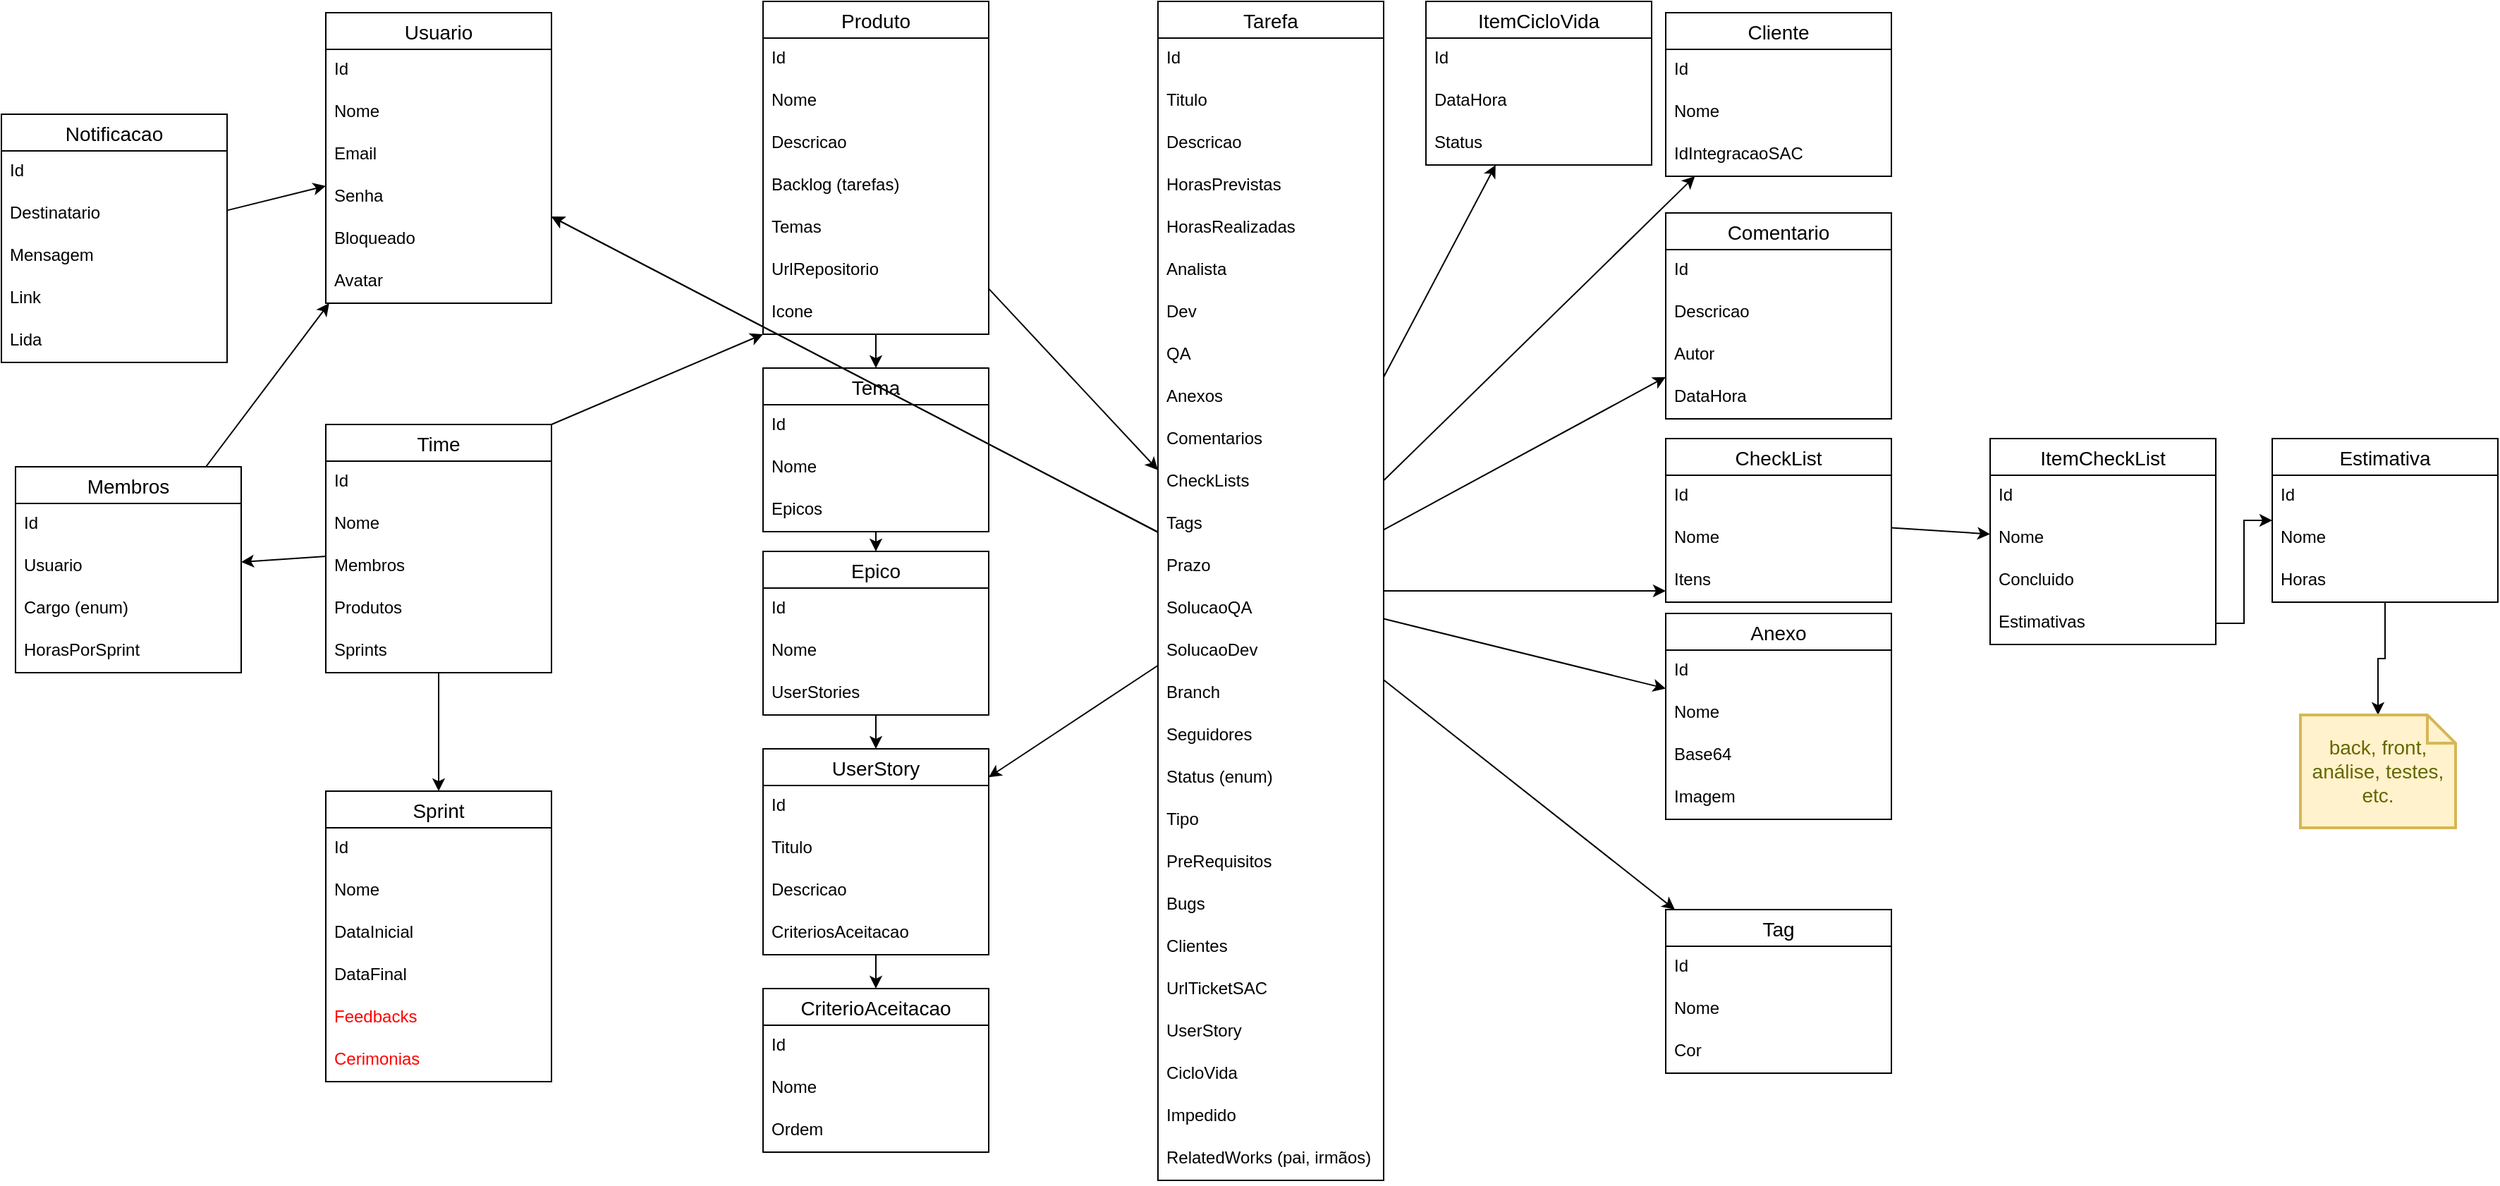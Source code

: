 <mxfile version="17.1.2" type="github">
  <diagram id="evVnv_gE7u53RW09xMep" name="Page-1">
    <mxGraphModel dx="2749" dy="847" grid="1" gridSize="10" guides="1" tooltips="1" connect="1" arrows="1" fold="1" page="1" pageScale="1" pageWidth="1169" pageHeight="827" math="0" shadow="0">
      <root>
        <mxCell id="0" />
        <mxCell id="1" parent="0" />
        <mxCell id="BPTAGyS7gTEKAuUMEISQ-53" value="Sprint" style="swimlane;fontStyle=0;childLayout=stackLayout;horizontal=1;startSize=26;horizontalStack=0;resizeParent=1;resizeParentMax=0;resizeLast=0;collapsible=1;marginBottom=0;align=center;fontSize=14;" parent="1" vertex="1">
          <mxGeometry x="60" y="1140" width="160" height="206" as="geometry" />
        </mxCell>
        <mxCell id="BPTAGyS7gTEKAuUMEISQ-54" value="Id" style="text;strokeColor=none;fillColor=none;spacingLeft=4;spacingRight=4;overflow=hidden;rotatable=0;points=[[0,0.5],[1,0.5]];portConstraint=eastwest;fontSize=12;" parent="BPTAGyS7gTEKAuUMEISQ-53" vertex="1">
          <mxGeometry y="26" width="160" height="30" as="geometry" />
        </mxCell>
        <mxCell id="BPTAGyS7gTEKAuUMEISQ-55" value="Nome" style="text;strokeColor=none;fillColor=none;spacingLeft=4;spacingRight=4;overflow=hidden;rotatable=0;points=[[0,0.5],[1,0.5]];portConstraint=eastwest;fontSize=12;" parent="BPTAGyS7gTEKAuUMEISQ-53" vertex="1">
          <mxGeometry y="56" width="160" height="30" as="geometry" />
        </mxCell>
        <mxCell id="BPTAGyS7gTEKAuUMEISQ-56" value="DataInicial" style="text;strokeColor=none;fillColor=none;spacingLeft=4;spacingRight=4;overflow=hidden;rotatable=0;points=[[0,0.5],[1,0.5]];portConstraint=eastwest;fontSize=12;" parent="BPTAGyS7gTEKAuUMEISQ-53" vertex="1">
          <mxGeometry y="86" width="160" height="30" as="geometry" />
        </mxCell>
        <mxCell id="BPTAGyS7gTEKAuUMEISQ-57" value="DataFinal" style="text;strokeColor=none;fillColor=none;spacingLeft=4;spacingRight=4;overflow=hidden;rotatable=0;points=[[0,0.5],[1,0.5]];portConstraint=eastwest;fontSize=12;" parent="BPTAGyS7gTEKAuUMEISQ-53" vertex="1">
          <mxGeometry y="116" width="160" height="30" as="geometry" />
        </mxCell>
        <mxCell id="2hVLNLB5utklD2JlO8YH-59" value="Feedbacks" style="text;strokeColor=none;fillColor=none;spacingLeft=4;spacingRight=4;overflow=hidden;rotatable=0;points=[[0,0.5],[1,0.5]];portConstraint=eastwest;fontSize=12;fontColor=#FF0000;" parent="BPTAGyS7gTEKAuUMEISQ-53" vertex="1">
          <mxGeometry y="146" width="160" height="30" as="geometry" />
        </mxCell>
        <mxCell id="2hVLNLB5utklD2JlO8YH-61" value="Cerimonias" style="text;strokeColor=none;fillColor=none;spacingLeft=4;spacingRight=4;overflow=hidden;rotatable=0;points=[[0,0.5],[1,0.5]];portConstraint=eastwest;fontSize=12;fontColor=#FF0000;" parent="BPTAGyS7gTEKAuUMEISQ-53" vertex="1">
          <mxGeometry y="176" width="160" height="30" as="geometry" />
        </mxCell>
        <mxCell id="BPTAGyS7gTEKAuUMEISQ-120" style="edgeStyle=orthogonalEdgeStyle;rounded=0;orthogonalLoop=1;jettySize=auto;html=1;orthogonal=1;noEdgeStyle=1;" parent="1" source="BPTAGyS7gTEKAuUMEISQ-61" target="BPTAGyS7gTEKAuUMEISQ-116" edge="1">
          <mxGeometry relative="1" as="geometry" />
        </mxCell>
        <mxCell id="E9YZBtdmaV8ZGDmMiayN-1" style="edgeStyle=orthogonalEdgeStyle;rounded=0;orthogonalLoop=1;jettySize=auto;html=1;fontColor=#FF0000;noEdgeStyle=1;" parent="1" source="BPTAGyS7gTEKAuUMEISQ-61" target="BPTAGyS7gTEKAuUMEISQ-152" edge="1">
          <mxGeometry relative="1" as="geometry" />
        </mxCell>
        <mxCell id="BPTAGyS7gTEKAuUMEISQ-61" value="Produto" style="swimlane;fontStyle=0;childLayout=stackLayout;horizontal=1;startSize=26;horizontalStack=0;resizeParent=1;resizeParentMax=0;resizeLast=0;collapsible=1;marginBottom=0;align=center;fontSize=14;" parent="1" vertex="1">
          <mxGeometry x="370" y="580" width="160" height="236" as="geometry" />
        </mxCell>
        <mxCell id="BPTAGyS7gTEKAuUMEISQ-62" value="Id" style="text;strokeColor=none;fillColor=none;spacingLeft=4;spacingRight=4;overflow=hidden;rotatable=0;points=[[0,0.5],[1,0.5]];portConstraint=eastwest;fontSize=12;" parent="BPTAGyS7gTEKAuUMEISQ-61" vertex="1">
          <mxGeometry y="26" width="160" height="30" as="geometry" />
        </mxCell>
        <mxCell id="BPTAGyS7gTEKAuUMEISQ-63" value="Nome" style="text;strokeColor=none;fillColor=none;spacingLeft=4;spacingRight=4;overflow=hidden;rotatable=0;points=[[0,0.5],[1,0.5]];portConstraint=eastwest;fontSize=12;" parent="BPTAGyS7gTEKAuUMEISQ-61" vertex="1">
          <mxGeometry y="56" width="160" height="30" as="geometry" />
        </mxCell>
        <mxCell id="BPTAGyS7gTEKAuUMEISQ-205" value="Descricao" style="text;strokeColor=none;fillColor=none;spacingLeft=4;spacingRight=4;overflow=hidden;rotatable=0;points=[[0,0.5],[1,0.5]];portConstraint=eastwest;fontSize=12;" parent="BPTAGyS7gTEKAuUMEISQ-61" vertex="1">
          <mxGeometry y="86" width="160" height="30" as="geometry" />
        </mxCell>
        <mxCell id="BPTAGyS7gTEKAuUMEISQ-64" value="Backlog (tarefas)" style="text;strokeColor=none;fillColor=none;spacingLeft=4;spacingRight=4;overflow=hidden;rotatable=0;points=[[0,0.5],[1,0.5]];portConstraint=eastwest;fontSize=12;" parent="BPTAGyS7gTEKAuUMEISQ-61" vertex="1">
          <mxGeometry y="116" width="160" height="30" as="geometry" />
        </mxCell>
        <mxCell id="BPTAGyS7gTEKAuUMEISQ-119" value="Temas" style="text;strokeColor=none;fillColor=none;spacingLeft=4;spacingRight=4;overflow=hidden;rotatable=0;points=[[0,0.5],[1,0.5]];portConstraint=eastwest;fontSize=12;" parent="BPTAGyS7gTEKAuUMEISQ-61" vertex="1">
          <mxGeometry y="146" width="160" height="30" as="geometry" />
        </mxCell>
        <mxCell id="BPTAGyS7gTEKAuUMEISQ-204" value="UrlRepositorio" style="text;strokeColor=none;fillColor=none;spacingLeft=4;spacingRight=4;overflow=hidden;rotatable=0;points=[[0,0.5],[1,0.5]];portConstraint=eastwest;fontSize=12;" parent="BPTAGyS7gTEKAuUMEISQ-61" vertex="1">
          <mxGeometry y="176" width="160" height="30" as="geometry" />
        </mxCell>
        <mxCell id="E9YZBtdmaV8ZGDmMiayN-18" value="Icone" style="text;strokeColor=none;fillColor=none;spacingLeft=4;spacingRight=4;overflow=hidden;rotatable=0;points=[[0,0.5],[1,0.5]];portConstraint=eastwest;fontSize=12;" parent="BPTAGyS7gTEKAuUMEISQ-61" vertex="1">
          <mxGeometry y="206" width="160" height="30" as="geometry" />
        </mxCell>
        <mxCell id="BPTAGyS7gTEKAuUMEISQ-112" style="rounded=0;orthogonalLoop=1;jettySize=auto;html=1;orthogonal=1;edgeStyle=orthogonalEdgeStyle;noEdgeStyle=1;" parent="1" source="BPTAGyS7gTEKAuUMEISQ-77" target="BPTAGyS7gTEKAuUMEISQ-61" edge="1">
          <mxGeometry relative="1" as="geometry" />
        </mxCell>
        <mxCell id="BPTAGyS7gTEKAuUMEISQ-115" style="rounded=0;orthogonalLoop=1;jettySize=auto;html=1;orthogonal=1;edgeStyle=orthogonalEdgeStyle;noEdgeStyle=1;" parent="1" source="BPTAGyS7gTEKAuUMEISQ-77" target="BPTAGyS7gTEKAuUMEISQ-53" edge="1">
          <mxGeometry relative="1" as="geometry" />
        </mxCell>
        <mxCell id="2hVLNLB5utklD2JlO8YH-14" style="edgeStyle=none;rounded=0;orthogonalLoop=1;jettySize=auto;html=1;" parent="1" source="BPTAGyS7gTEKAuUMEISQ-77" target="2hVLNLB5utklD2JlO8YH-8" edge="1">
          <mxGeometry relative="1" as="geometry" />
        </mxCell>
        <mxCell id="BPTAGyS7gTEKAuUMEISQ-77" value="Time" style="swimlane;fontStyle=0;childLayout=stackLayout;horizontal=1;startSize=26;horizontalStack=0;resizeParent=1;resizeParentMax=0;resizeLast=0;collapsible=1;marginBottom=0;align=center;fontSize=14;" parent="1" vertex="1">
          <mxGeometry x="60" y="880" width="160" height="176" as="geometry" />
        </mxCell>
        <mxCell id="BPTAGyS7gTEKAuUMEISQ-78" value="Id" style="text;strokeColor=none;fillColor=none;spacingLeft=4;spacingRight=4;overflow=hidden;rotatable=0;points=[[0,0.5],[1,0.5]];portConstraint=eastwest;fontSize=12;" parent="BPTAGyS7gTEKAuUMEISQ-77" vertex="1">
          <mxGeometry y="26" width="160" height="30" as="geometry" />
        </mxCell>
        <mxCell id="BPTAGyS7gTEKAuUMEISQ-79" value="Nome" style="text;strokeColor=none;fillColor=none;spacingLeft=4;spacingRight=4;overflow=hidden;rotatable=0;points=[[0,0.5],[1,0.5]];portConstraint=eastwest;fontSize=12;" parent="BPTAGyS7gTEKAuUMEISQ-77" vertex="1">
          <mxGeometry y="56" width="160" height="30" as="geometry" />
        </mxCell>
        <mxCell id="BPTAGyS7gTEKAuUMEISQ-80" value="Membros" style="text;strokeColor=none;fillColor=none;spacingLeft=4;spacingRight=4;overflow=hidden;rotatable=0;points=[[0,0.5],[1,0.5]];portConstraint=eastwest;fontSize=12;" parent="BPTAGyS7gTEKAuUMEISQ-77" vertex="1">
          <mxGeometry y="86" width="160" height="30" as="geometry" />
        </mxCell>
        <mxCell id="BPTAGyS7gTEKAuUMEISQ-111" value="Produtos" style="text;strokeColor=none;fillColor=none;spacingLeft=4;spacingRight=4;overflow=hidden;rotatable=0;points=[[0,0.5],[1,0.5]];portConstraint=eastwest;fontSize=12;" parent="BPTAGyS7gTEKAuUMEISQ-77" vertex="1">
          <mxGeometry y="116" width="160" height="30" as="geometry" />
        </mxCell>
        <mxCell id="BPTAGyS7gTEKAuUMEISQ-113" value="Sprints" style="text;strokeColor=none;fillColor=none;spacingLeft=4;spacingRight=4;overflow=hidden;rotatable=0;points=[[0,0.5],[1,0.5]];portConstraint=eastwest;fontSize=12;" parent="BPTAGyS7gTEKAuUMEISQ-77" vertex="1">
          <mxGeometry y="146" width="160" height="30" as="geometry" />
        </mxCell>
        <mxCell id="BPTAGyS7gTEKAuUMEISQ-85" value="Usuario" style="swimlane;fontStyle=0;childLayout=stackLayout;horizontal=1;startSize=26;horizontalStack=0;resizeParent=1;resizeParentMax=0;resizeLast=0;collapsible=1;marginBottom=0;align=center;fontSize=14;" parent="1" vertex="1">
          <mxGeometry x="60" y="588" width="160" height="206" as="geometry" />
        </mxCell>
        <mxCell id="BPTAGyS7gTEKAuUMEISQ-86" value="Id" style="text;strokeColor=none;fillColor=none;spacingLeft=4;spacingRight=4;overflow=hidden;rotatable=0;points=[[0,0.5],[1,0.5]];portConstraint=eastwest;fontSize=12;" parent="BPTAGyS7gTEKAuUMEISQ-85" vertex="1">
          <mxGeometry y="26" width="160" height="30" as="geometry" />
        </mxCell>
        <mxCell id="BPTAGyS7gTEKAuUMEISQ-87" value="Nome" style="text;strokeColor=none;fillColor=none;spacingLeft=4;spacingRight=4;overflow=hidden;rotatable=0;points=[[0,0.5],[1,0.5]];portConstraint=eastwest;fontSize=12;" parent="BPTAGyS7gTEKAuUMEISQ-85" vertex="1">
          <mxGeometry y="56" width="160" height="30" as="geometry" />
        </mxCell>
        <mxCell id="BPTAGyS7gTEKAuUMEISQ-135" value="Email" style="text;strokeColor=none;fillColor=none;spacingLeft=4;spacingRight=4;overflow=hidden;rotatable=0;points=[[0,0.5],[1,0.5]];portConstraint=eastwest;fontSize=12;" parent="BPTAGyS7gTEKAuUMEISQ-85" vertex="1">
          <mxGeometry y="86" width="160" height="30" as="geometry" />
        </mxCell>
        <mxCell id="BPTAGyS7gTEKAuUMEISQ-136" value="Senha" style="text;strokeColor=none;fillColor=none;spacingLeft=4;spacingRight=4;overflow=hidden;rotatable=0;points=[[0,0.5],[1,0.5]];portConstraint=eastwest;fontSize=12;" parent="BPTAGyS7gTEKAuUMEISQ-85" vertex="1">
          <mxGeometry y="116" width="160" height="30" as="geometry" />
        </mxCell>
        <mxCell id="BPTAGyS7gTEKAuUMEISQ-137" value="Bloqueado" style="text;strokeColor=none;fillColor=none;spacingLeft=4;spacingRight=4;overflow=hidden;rotatable=0;points=[[0,0.5],[1,0.5]];portConstraint=eastwest;fontSize=12;" parent="BPTAGyS7gTEKAuUMEISQ-85" vertex="1">
          <mxGeometry y="146" width="160" height="30" as="geometry" />
        </mxCell>
        <mxCell id="E9YZBtdmaV8ZGDmMiayN-19" value="Avatar" style="text;strokeColor=none;fillColor=none;spacingLeft=4;spacingRight=4;overflow=hidden;rotatable=0;points=[[0,0.5],[1,0.5]];portConstraint=eastwest;fontSize=12;" parent="BPTAGyS7gTEKAuUMEISQ-85" vertex="1">
          <mxGeometry y="176" width="160" height="30" as="geometry" />
        </mxCell>
        <mxCell id="BPTAGyS7gTEKAuUMEISQ-125" style="edgeStyle=orthogonalEdgeStyle;rounded=0;orthogonalLoop=1;jettySize=auto;html=1;orthogonal=1;noEdgeStyle=1;" parent="1" source="BPTAGyS7gTEKAuUMEISQ-116" target="BPTAGyS7gTEKAuUMEISQ-121" edge="1">
          <mxGeometry relative="1" as="geometry" />
        </mxCell>
        <mxCell id="BPTAGyS7gTEKAuUMEISQ-116" value="Tema" style="swimlane;fontStyle=0;childLayout=stackLayout;horizontal=1;startSize=26;horizontalStack=0;resizeParent=1;resizeParentMax=0;resizeLast=0;collapsible=1;marginBottom=0;align=center;fontSize=14;" parent="1" vertex="1">
          <mxGeometry x="370" y="840" width="160" height="116" as="geometry" />
        </mxCell>
        <mxCell id="BPTAGyS7gTEKAuUMEISQ-117" value="Id" style="text;strokeColor=none;fillColor=none;spacingLeft=4;spacingRight=4;overflow=hidden;rotatable=0;points=[[0,0.5],[1,0.5]];portConstraint=eastwest;fontSize=12;" parent="BPTAGyS7gTEKAuUMEISQ-116" vertex="1">
          <mxGeometry y="26" width="160" height="30" as="geometry" />
        </mxCell>
        <mxCell id="BPTAGyS7gTEKAuUMEISQ-118" value="Nome" style="text;strokeColor=none;fillColor=none;spacingLeft=4;spacingRight=4;overflow=hidden;rotatable=0;points=[[0,0.5],[1,0.5]];portConstraint=eastwest;fontSize=12;" parent="BPTAGyS7gTEKAuUMEISQ-116" vertex="1">
          <mxGeometry y="56" width="160" height="30" as="geometry" />
        </mxCell>
        <mxCell id="BPTAGyS7gTEKAuUMEISQ-124" value="Epicos" style="text;strokeColor=none;fillColor=none;spacingLeft=4;spacingRight=4;overflow=hidden;rotatable=0;points=[[0,0.5],[1,0.5]];portConstraint=eastwest;fontSize=12;" parent="BPTAGyS7gTEKAuUMEISQ-116" vertex="1">
          <mxGeometry y="86" width="160" height="30" as="geometry" />
        </mxCell>
        <mxCell id="BPTAGyS7gTEKAuUMEISQ-129" style="edgeStyle=orthogonalEdgeStyle;rounded=0;orthogonalLoop=1;jettySize=auto;html=1;noEdgeStyle=1;orthogonal=1;" parent="1" source="BPTAGyS7gTEKAuUMEISQ-121" target="BPTAGyS7gTEKAuUMEISQ-126" edge="1">
          <mxGeometry relative="1" as="geometry">
            <Array as="points" />
          </mxGeometry>
        </mxCell>
        <mxCell id="BPTAGyS7gTEKAuUMEISQ-121" value="Epico" style="swimlane;fontStyle=0;childLayout=stackLayout;horizontal=1;startSize=26;horizontalStack=0;resizeParent=1;resizeParentMax=0;resizeLast=0;collapsible=1;marginBottom=0;align=center;fontSize=14;" parent="1" vertex="1">
          <mxGeometry x="370" y="970" width="160" height="116" as="geometry" />
        </mxCell>
        <mxCell id="BPTAGyS7gTEKAuUMEISQ-122" value="Id" style="text;strokeColor=none;fillColor=none;spacingLeft=4;spacingRight=4;overflow=hidden;rotatable=0;points=[[0,0.5],[1,0.5]];portConstraint=eastwest;fontSize=12;" parent="BPTAGyS7gTEKAuUMEISQ-121" vertex="1">
          <mxGeometry y="26" width="160" height="30" as="geometry" />
        </mxCell>
        <mxCell id="BPTAGyS7gTEKAuUMEISQ-123" value="Nome" style="text;strokeColor=none;fillColor=none;spacingLeft=4;spacingRight=4;overflow=hidden;rotatable=0;points=[[0,0.5],[1,0.5]];portConstraint=eastwest;fontSize=12;" parent="BPTAGyS7gTEKAuUMEISQ-121" vertex="1">
          <mxGeometry y="56" width="160" height="30" as="geometry" />
        </mxCell>
        <mxCell id="BPTAGyS7gTEKAuUMEISQ-130" value="UserStories" style="text;strokeColor=none;fillColor=none;spacingLeft=4;spacingRight=4;overflow=hidden;rotatable=0;points=[[0,0.5],[1,0.5]];portConstraint=eastwest;fontSize=12;" parent="BPTAGyS7gTEKAuUMEISQ-121" vertex="1">
          <mxGeometry y="86" width="160" height="30" as="geometry" />
        </mxCell>
        <mxCell id="BPTAGyS7gTEKAuUMEISQ-138" style="edgeStyle=orthogonalEdgeStyle;rounded=0;orthogonalLoop=1;jettySize=auto;html=1;noEdgeStyle=1;orthogonal=1;" parent="1" source="BPTAGyS7gTEKAuUMEISQ-126" target="BPTAGyS7gTEKAuUMEISQ-131" edge="1">
          <mxGeometry relative="1" as="geometry">
            <Array as="points" />
          </mxGeometry>
        </mxCell>
        <mxCell id="BPTAGyS7gTEKAuUMEISQ-126" value="UserStory" style="swimlane;fontStyle=0;childLayout=stackLayout;horizontal=1;startSize=26;horizontalStack=0;resizeParent=1;resizeParentMax=0;resizeLast=0;collapsible=1;marginBottom=0;align=center;fontSize=14;" parent="1" vertex="1">
          <mxGeometry x="370" y="1110" width="160" height="146" as="geometry" />
        </mxCell>
        <mxCell id="BPTAGyS7gTEKAuUMEISQ-127" value="Id" style="text;strokeColor=none;fillColor=none;spacingLeft=4;spacingRight=4;overflow=hidden;rotatable=0;points=[[0,0.5],[1,0.5]];portConstraint=eastwest;fontSize=12;" parent="BPTAGyS7gTEKAuUMEISQ-126" vertex="1">
          <mxGeometry y="26" width="160" height="30" as="geometry" />
        </mxCell>
        <mxCell id="BPTAGyS7gTEKAuUMEISQ-128" value="Titulo" style="text;strokeColor=none;fillColor=none;spacingLeft=4;spacingRight=4;overflow=hidden;rotatable=0;points=[[0,0.5],[1,0.5]];portConstraint=eastwest;fontSize=12;" parent="BPTAGyS7gTEKAuUMEISQ-126" vertex="1">
          <mxGeometry y="56" width="160" height="30" as="geometry" />
        </mxCell>
        <mxCell id="E9YZBtdmaV8ZGDmMiayN-13" value="Descricao" style="text;strokeColor=none;fillColor=none;spacingLeft=4;spacingRight=4;overflow=hidden;rotatable=0;points=[[0,0.5],[1,0.5]];portConstraint=eastwest;fontSize=12;" parent="BPTAGyS7gTEKAuUMEISQ-126" vertex="1">
          <mxGeometry y="86" width="160" height="30" as="geometry" />
        </mxCell>
        <mxCell id="BPTAGyS7gTEKAuUMEISQ-134" value="CriteriosAceitacao" style="text;strokeColor=none;fillColor=none;spacingLeft=4;spacingRight=4;overflow=hidden;rotatable=0;points=[[0,0.5],[1,0.5]];portConstraint=eastwest;fontSize=12;" parent="BPTAGyS7gTEKAuUMEISQ-126" vertex="1">
          <mxGeometry y="116" width="160" height="30" as="geometry" />
        </mxCell>
        <mxCell id="BPTAGyS7gTEKAuUMEISQ-131" value="CriterioAceitacao" style="swimlane;fontStyle=0;childLayout=stackLayout;horizontal=1;startSize=26;horizontalStack=0;resizeParent=1;resizeParentMax=0;resizeLast=0;collapsible=1;marginBottom=0;align=center;fontSize=14;" parent="1" vertex="1">
          <mxGeometry x="370" y="1280" width="160" height="116" as="geometry" />
        </mxCell>
        <mxCell id="BPTAGyS7gTEKAuUMEISQ-132" value="Id" style="text;strokeColor=none;fillColor=none;spacingLeft=4;spacingRight=4;overflow=hidden;rotatable=0;points=[[0,0.5],[1,0.5]];portConstraint=eastwest;fontSize=12;" parent="BPTAGyS7gTEKAuUMEISQ-131" vertex="1">
          <mxGeometry y="26" width="160" height="30" as="geometry" />
        </mxCell>
        <mxCell id="BPTAGyS7gTEKAuUMEISQ-133" value="Nome" style="text;strokeColor=none;fillColor=none;spacingLeft=4;spacingRight=4;overflow=hidden;rotatable=0;points=[[0,0.5],[1,0.5]];portConstraint=eastwest;fontSize=12;" parent="BPTAGyS7gTEKAuUMEISQ-131" vertex="1">
          <mxGeometry y="56" width="160" height="30" as="geometry" />
        </mxCell>
        <mxCell id="2hVLNLB5utklD2JlO8YH-24" value="Ordem" style="text;strokeColor=none;fillColor=none;spacingLeft=4;spacingRight=4;overflow=hidden;rotatable=0;points=[[0,0.5],[1,0.5]];portConstraint=eastwest;fontSize=12;" parent="BPTAGyS7gTEKAuUMEISQ-131" vertex="1">
          <mxGeometry y="86" width="160" height="30" as="geometry" />
        </mxCell>
        <mxCell id="BPTAGyS7gTEKAuUMEISQ-187" style="edgeStyle=orthogonalEdgeStyle;rounded=0;orthogonalLoop=1;jettySize=auto;html=1;fontColor=#FF0000;noEdgeStyle=1;orthogonal=1;" parent="1" source="BPTAGyS7gTEKAuUMEISQ-152" target="BPTAGyS7gTEKAuUMEISQ-183" edge="1">
          <mxGeometry relative="1" as="geometry">
            <Array as="points" />
          </mxGeometry>
        </mxCell>
        <mxCell id="E9YZBtdmaV8ZGDmMiayN-11" style="rounded=0;orthogonalLoop=1;jettySize=auto;html=1;fontColor=#FF0000;" parent="1" source="BPTAGyS7gTEKAuUMEISQ-152" target="BPTAGyS7gTEKAuUMEISQ-85" edge="1">
          <mxGeometry relative="1" as="geometry" />
        </mxCell>
        <mxCell id="BPTAGyS7gTEKAuUMEISQ-166" value="Anexo" style="swimlane;fontStyle=0;childLayout=stackLayout;horizontal=1;startSize=26;horizontalStack=0;resizeParent=1;resizeParentMax=0;resizeLast=0;collapsible=1;marginBottom=0;align=center;fontSize=14;" parent="1" vertex="1">
          <mxGeometry x="1010" y="1014" width="160" height="146" as="geometry" />
        </mxCell>
        <mxCell id="BPTAGyS7gTEKAuUMEISQ-167" value="Id" style="text;strokeColor=none;fillColor=none;spacingLeft=4;spacingRight=4;overflow=hidden;rotatable=0;points=[[0,0.5],[1,0.5]];portConstraint=eastwest;fontSize=12;" parent="BPTAGyS7gTEKAuUMEISQ-166" vertex="1">
          <mxGeometry y="26" width="160" height="30" as="geometry" />
        </mxCell>
        <mxCell id="BPTAGyS7gTEKAuUMEISQ-168" value="Nome" style="text;strokeColor=none;fillColor=none;spacingLeft=4;spacingRight=4;overflow=hidden;rotatable=0;points=[[0,0.5],[1,0.5]];portConstraint=eastwest;fontSize=12;" parent="BPTAGyS7gTEKAuUMEISQ-166" vertex="1">
          <mxGeometry y="56" width="160" height="30" as="geometry" />
        </mxCell>
        <mxCell id="BPTAGyS7gTEKAuUMEISQ-169" value="Base64" style="text;strokeColor=none;fillColor=none;spacingLeft=4;spacingRight=4;overflow=hidden;rotatable=0;points=[[0,0.5],[1,0.5]];portConstraint=eastwest;fontSize=12;" parent="BPTAGyS7gTEKAuUMEISQ-166" vertex="1">
          <mxGeometry y="86" width="160" height="30" as="geometry" />
        </mxCell>
        <mxCell id="BPTAGyS7gTEKAuUMEISQ-170" value="Imagem" style="text;strokeColor=none;fillColor=none;spacingLeft=4;spacingRight=4;overflow=hidden;rotatable=0;points=[[0,0.5],[1,0.5]];portConstraint=eastwest;fontSize=12;" parent="BPTAGyS7gTEKAuUMEISQ-166" vertex="1">
          <mxGeometry y="116" width="160" height="30" as="geometry" />
        </mxCell>
        <mxCell id="BPTAGyS7gTEKAuUMEISQ-173" value="Comentario" style="swimlane;fontStyle=0;childLayout=stackLayout;horizontal=1;startSize=26;horizontalStack=0;resizeParent=1;resizeParentMax=0;resizeLast=0;collapsible=1;marginBottom=0;align=center;fontSize=14;" parent="1" vertex="1">
          <mxGeometry x="1010" y="730" width="160" height="146" as="geometry" />
        </mxCell>
        <mxCell id="BPTAGyS7gTEKAuUMEISQ-174" value="Id" style="text;strokeColor=none;fillColor=none;spacingLeft=4;spacingRight=4;overflow=hidden;rotatable=0;points=[[0,0.5],[1,0.5]];portConstraint=eastwest;fontSize=12;" parent="BPTAGyS7gTEKAuUMEISQ-173" vertex="1">
          <mxGeometry y="26" width="160" height="30" as="geometry" />
        </mxCell>
        <mxCell id="BPTAGyS7gTEKAuUMEISQ-175" value="Descricao" style="text;strokeColor=none;fillColor=none;spacingLeft=4;spacingRight=4;overflow=hidden;rotatable=0;points=[[0,0.5],[1,0.5]];portConstraint=eastwest;fontSize=12;" parent="BPTAGyS7gTEKAuUMEISQ-173" vertex="1">
          <mxGeometry y="56" width="160" height="30" as="geometry" />
        </mxCell>
        <mxCell id="BPTAGyS7gTEKAuUMEISQ-178" value="Autor" style="text;strokeColor=none;fillColor=none;spacingLeft=4;spacingRight=4;overflow=hidden;rotatable=0;points=[[0,0.5],[1,0.5]];portConstraint=eastwest;fontSize=12;" parent="BPTAGyS7gTEKAuUMEISQ-173" vertex="1">
          <mxGeometry y="86" width="160" height="30" as="geometry" />
        </mxCell>
        <mxCell id="BPTAGyS7gTEKAuUMEISQ-179" value="DataHora" style="text;strokeColor=none;fillColor=none;spacingLeft=4;spacingRight=4;overflow=hidden;rotatable=0;points=[[0,0.5],[1,0.5]];portConstraint=eastwest;fontSize=12;" parent="BPTAGyS7gTEKAuUMEISQ-173" vertex="1">
          <mxGeometry y="116" width="160" height="30" as="geometry" />
        </mxCell>
        <mxCell id="2hVLNLB5utklD2JlO8YH-20" style="edgeStyle=none;rounded=0;orthogonalLoop=1;jettySize=auto;html=1;" parent="1" source="BPTAGyS7gTEKAuUMEISQ-183" target="BPTAGyS7gTEKAuUMEISQ-189" edge="1">
          <mxGeometry relative="1" as="geometry" />
        </mxCell>
        <mxCell id="BPTAGyS7gTEKAuUMEISQ-183" value="CheckList" style="swimlane;fontStyle=0;childLayout=stackLayout;horizontal=1;startSize=26;horizontalStack=0;resizeParent=1;resizeParentMax=0;resizeLast=0;collapsible=1;marginBottom=0;align=center;fontSize=14;" parent="1" vertex="1">
          <mxGeometry x="1010" y="890" width="160" height="116" as="geometry" />
        </mxCell>
        <mxCell id="BPTAGyS7gTEKAuUMEISQ-184" value="Id" style="text;strokeColor=none;fillColor=none;spacingLeft=4;spacingRight=4;overflow=hidden;rotatable=0;points=[[0,0.5],[1,0.5]];portConstraint=eastwest;fontSize=12;" parent="BPTAGyS7gTEKAuUMEISQ-183" vertex="1">
          <mxGeometry y="26" width="160" height="30" as="geometry" />
        </mxCell>
        <mxCell id="BPTAGyS7gTEKAuUMEISQ-185" value="Nome" style="text;strokeColor=none;fillColor=none;spacingLeft=4;spacingRight=4;overflow=hidden;rotatable=0;points=[[0,0.5],[1,0.5]];portConstraint=eastwest;fontSize=12;" parent="BPTAGyS7gTEKAuUMEISQ-183" vertex="1">
          <mxGeometry y="56" width="160" height="30" as="geometry" />
        </mxCell>
        <mxCell id="BPTAGyS7gTEKAuUMEISQ-193" value="Itens" style="text;strokeColor=none;fillColor=none;spacingLeft=4;spacingRight=4;overflow=hidden;rotatable=0;points=[[0,0.5],[1,0.5]];portConstraint=eastwest;fontSize=12;" parent="BPTAGyS7gTEKAuUMEISQ-183" vertex="1">
          <mxGeometry y="86" width="160" height="30" as="geometry" />
        </mxCell>
        <mxCell id="BPTAGyS7gTEKAuUMEISQ-189" value="ItemCheckList" style="swimlane;fontStyle=0;childLayout=stackLayout;horizontal=1;startSize=26;horizontalStack=0;resizeParent=1;resizeParentMax=0;resizeLast=0;collapsible=1;marginBottom=0;align=center;fontSize=14;" parent="1" vertex="1">
          <mxGeometry x="1240" y="890" width="160" height="146" as="geometry" />
        </mxCell>
        <mxCell id="BPTAGyS7gTEKAuUMEISQ-190" value="Id" style="text;strokeColor=none;fillColor=none;spacingLeft=4;spacingRight=4;overflow=hidden;rotatable=0;points=[[0,0.5],[1,0.5]];portConstraint=eastwest;fontSize=12;" parent="BPTAGyS7gTEKAuUMEISQ-189" vertex="1">
          <mxGeometry y="26" width="160" height="30" as="geometry" />
        </mxCell>
        <mxCell id="BPTAGyS7gTEKAuUMEISQ-191" value="Nome" style="text;strokeColor=none;fillColor=none;spacingLeft=4;spacingRight=4;overflow=hidden;rotatable=0;points=[[0,0.5],[1,0.5]];portConstraint=eastwest;fontSize=12;" parent="BPTAGyS7gTEKAuUMEISQ-189" vertex="1">
          <mxGeometry y="56" width="160" height="30" as="geometry" />
        </mxCell>
        <mxCell id="BPTAGyS7gTEKAuUMEISQ-192" value="Concluido" style="text;strokeColor=none;fillColor=none;spacingLeft=4;spacingRight=4;overflow=hidden;rotatable=0;points=[[0,0.5],[1,0.5]];portConstraint=eastwest;fontSize=12;" parent="BPTAGyS7gTEKAuUMEISQ-189" vertex="1">
          <mxGeometry y="86" width="160" height="30" as="geometry" />
        </mxCell>
        <mxCell id="YbN6eProN8_HnUOgEXl2-1" value="Estimativas" style="text;strokeColor=none;fillColor=none;spacingLeft=4;spacingRight=4;overflow=hidden;rotatable=0;points=[[0,0.5],[1,0.5]];portConstraint=eastwest;fontSize=12;" vertex="1" parent="BPTAGyS7gTEKAuUMEISQ-189">
          <mxGeometry y="116" width="160" height="30" as="geometry" />
        </mxCell>
        <mxCell id="BPTAGyS7gTEKAuUMEISQ-195" value="Tag" style="swimlane;fontStyle=0;childLayout=stackLayout;horizontal=1;startSize=26;horizontalStack=0;resizeParent=1;resizeParentMax=0;resizeLast=0;collapsible=1;marginBottom=0;align=center;fontSize=14;" parent="1" vertex="1">
          <mxGeometry x="1010" y="1224" width="160" height="116" as="geometry" />
        </mxCell>
        <mxCell id="BPTAGyS7gTEKAuUMEISQ-196" value="Id" style="text;strokeColor=none;fillColor=none;spacingLeft=4;spacingRight=4;overflow=hidden;rotatable=0;points=[[0,0.5],[1,0.5]];portConstraint=eastwest;fontSize=12;" parent="BPTAGyS7gTEKAuUMEISQ-195" vertex="1">
          <mxGeometry y="26" width="160" height="30" as="geometry" />
        </mxCell>
        <mxCell id="BPTAGyS7gTEKAuUMEISQ-197" value="Nome" style="text;strokeColor=none;fillColor=none;spacingLeft=4;spacingRight=4;overflow=hidden;rotatable=0;points=[[0,0.5],[1,0.5]];portConstraint=eastwest;fontSize=12;" parent="BPTAGyS7gTEKAuUMEISQ-195" vertex="1">
          <mxGeometry y="56" width="160" height="30" as="geometry" />
        </mxCell>
        <mxCell id="BPTAGyS7gTEKAuUMEISQ-198" value="Cor" style="text;strokeColor=none;fillColor=none;spacingLeft=4;spacingRight=4;overflow=hidden;rotatable=0;points=[[0,0.5],[1,0.5]];portConstraint=eastwest;fontSize=12;" parent="BPTAGyS7gTEKAuUMEISQ-195" vertex="1">
          <mxGeometry y="86" width="160" height="30" as="geometry" />
        </mxCell>
        <mxCell id="E9YZBtdmaV8ZGDmMiayN-21" style="edgeStyle=none;rounded=0;orthogonalLoop=1;jettySize=auto;html=1;fontColor=#FF0000;" parent="1" source="BPTAGyS7gTEKAuUMEISQ-152" target="BPTAGyS7gTEKAuUMEISQ-85" edge="1">
          <mxGeometry relative="1" as="geometry" />
        </mxCell>
        <mxCell id="2hVLNLB5utklD2JlO8YH-7" style="rounded=0;orthogonalLoop=1;jettySize=auto;html=1;" parent="1" source="BPTAGyS7gTEKAuUMEISQ-152" target="2hVLNLB5utklD2JlO8YH-1" edge="1">
          <mxGeometry relative="1" as="geometry" />
        </mxCell>
        <mxCell id="2hVLNLB5utklD2JlO8YH-19" style="edgeStyle=none;rounded=0;orthogonalLoop=1;jettySize=auto;html=1;" parent="1" source="BPTAGyS7gTEKAuUMEISQ-152" target="BPTAGyS7gTEKAuUMEISQ-126" edge="1">
          <mxGeometry relative="1" as="geometry" />
        </mxCell>
        <mxCell id="2hVLNLB5utklD2JlO8YH-21" style="edgeStyle=none;rounded=0;orthogonalLoop=1;jettySize=auto;html=1;" parent="1" source="BPTAGyS7gTEKAuUMEISQ-152" target="BPTAGyS7gTEKAuUMEISQ-173" edge="1">
          <mxGeometry relative="1" as="geometry" />
        </mxCell>
        <mxCell id="2hVLNLB5utklD2JlO8YH-22" style="edgeStyle=none;rounded=0;orthogonalLoop=1;jettySize=auto;html=1;" parent="1" source="BPTAGyS7gTEKAuUMEISQ-152" target="BPTAGyS7gTEKAuUMEISQ-166" edge="1">
          <mxGeometry relative="1" as="geometry" />
        </mxCell>
        <mxCell id="2hVLNLB5utklD2JlO8YH-30" style="edgeStyle=none;rounded=0;orthogonalLoop=1;jettySize=auto;html=1;" parent="1" source="BPTAGyS7gTEKAuUMEISQ-152" target="2hVLNLB5utklD2JlO8YH-25" edge="1">
          <mxGeometry relative="1" as="geometry" />
        </mxCell>
        <mxCell id="2hVLNLB5utklD2JlO8YH-31" style="edgeStyle=none;rounded=0;orthogonalLoop=1;jettySize=auto;html=1;" parent="1" source="BPTAGyS7gTEKAuUMEISQ-152" target="BPTAGyS7gTEKAuUMEISQ-195" edge="1">
          <mxGeometry relative="1" as="geometry" />
        </mxCell>
        <mxCell id="BPTAGyS7gTEKAuUMEISQ-152" value="Tarefa" style="swimlane;fontStyle=0;childLayout=stackLayout;horizontal=1;startSize=26;horizontalStack=0;resizeParent=1;resizeParentMax=0;resizeLast=0;collapsible=1;marginBottom=0;align=center;fontSize=14;" parent="1" vertex="1">
          <mxGeometry x="650" y="580" width="160" height="836" as="geometry" />
        </mxCell>
        <mxCell id="BPTAGyS7gTEKAuUMEISQ-153" value="Id" style="text;strokeColor=none;fillColor=none;spacingLeft=4;spacingRight=4;overflow=hidden;rotatable=0;points=[[0,0.5],[1,0.5]];portConstraint=eastwest;fontSize=12;" parent="BPTAGyS7gTEKAuUMEISQ-152" vertex="1">
          <mxGeometry y="26" width="160" height="30" as="geometry" />
        </mxCell>
        <mxCell id="BPTAGyS7gTEKAuUMEISQ-154" value="Titulo" style="text;strokeColor=none;fillColor=none;spacingLeft=4;spacingRight=4;overflow=hidden;rotatable=0;points=[[0,0.5],[1,0.5]];portConstraint=eastwest;fontSize=12;" parent="BPTAGyS7gTEKAuUMEISQ-152" vertex="1">
          <mxGeometry y="56" width="160" height="30" as="geometry" />
        </mxCell>
        <mxCell id="BPTAGyS7gTEKAuUMEISQ-162" value="Descricao" style="text;strokeColor=none;fillColor=none;spacingLeft=4;spacingRight=4;overflow=hidden;rotatable=0;points=[[0,0.5],[1,0.5]];portConstraint=eastwest;fontSize=12;" parent="BPTAGyS7gTEKAuUMEISQ-152" vertex="1">
          <mxGeometry y="86" width="160" height="30" as="geometry" />
        </mxCell>
        <mxCell id="BPTAGyS7gTEKAuUMEISQ-160" value="HorasPrevistas" style="text;strokeColor=none;fillColor=none;spacingLeft=4;spacingRight=4;overflow=hidden;rotatable=0;points=[[0,0.5],[1,0.5]];portConstraint=eastwest;fontSize=12;" parent="BPTAGyS7gTEKAuUMEISQ-152" vertex="1">
          <mxGeometry y="116" width="160" height="30" as="geometry" />
        </mxCell>
        <mxCell id="BPTAGyS7gTEKAuUMEISQ-161" value="HorasRealizadas" style="text;strokeColor=none;fillColor=none;spacingLeft=4;spacingRight=4;overflow=hidden;rotatable=0;points=[[0,0.5],[1,0.5]];portConstraint=eastwest;fontSize=12;" parent="BPTAGyS7gTEKAuUMEISQ-152" vertex="1">
          <mxGeometry y="146" width="160" height="30" as="geometry" />
        </mxCell>
        <mxCell id="BPTAGyS7gTEKAuUMEISQ-165" value="Analista" style="text;strokeColor=none;fillColor=none;spacingLeft=4;spacingRight=4;overflow=hidden;rotatable=0;points=[[0,0.5],[1,0.5]];portConstraint=eastwest;fontSize=12;" parent="BPTAGyS7gTEKAuUMEISQ-152" vertex="1">
          <mxGeometry y="176" width="160" height="30" as="geometry" />
        </mxCell>
        <mxCell id="BPTAGyS7gTEKAuUMEISQ-163" value="Dev" style="text;strokeColor=none;fillColor=none;spacingLeft=4;spacingRight=4;overflow=hidden;rotatable=0;points=[[0,0.5],[1,0.5]];portConstraint=eastwest;fontSize=12;" parent="BPTAGyS7gTEKAuUMEISQ-152" vertex="1">
          <mxGeometry y="206" width="160" height="30" as="geometry" />
        </mxCell>
        <mxCell id="BPTAGyS7gTEKAuUMEISQ-164" value="QA" style="text;strokeColor=none;fillColor=none;spacingLeft=4;spacingRight=4;overflow=hidden;rotatable=0;points=[[0,0.5],[1,0.5]];portConstraint=eastwest;fontSize=12;" parent="BPTAGyS7gTEKAuUMEISQ-152" vertex="1">
          <mxGeometry y="236" width="160" height="30" as="geometry" />
        </mxCell>
        <mxCell id="BPTAGyS7gTEKAuUMEISQ-171" value="Anexos" style="text;strokeColor=none;fillColor=none;spacingLeft=4;spacingRight=4;overflow=hidden;rotatable=0;points=[[0,0.5],[1,0.5]];portConstraint=eastwest;fontSize=12;" parent="BPTAGyS7gTEKAuUMEISQ-152" vertex="1">
          <mxGeometry y="266" width="160" height="30" as="geometry" />
        </mxCell>
        <mxCell id="BPTAGyS7gTEKAuUMEISQ-181" value="Comentarios" style="text;strokeColor=none;fillColor=none;spacingLeft=4;spacingRight=4;overflow=hidden;rotatable=0;points=[[0,0.5],[1,0.5]];portConstraint=eastwest;fontSize=12;" parent="BPTAGyS7gTEKAuUMEISQ-152" vertex="1">
          <mxGeometry y="296" width="160" height="30" as="geometry" />
        </mxCell>
        <mxCell id="BPTAGyS7gTEKAuUMEISQ-188" value="CheckLists" style="text;strokeColor=none;fillColor=none;spacingLeft=4;spacingRight=4;overflow=hidden;rotatable=0;points=[[0,0.5],[1,0.5]];portConstraint=eastwest;fontSize=12;" parent="BPTAGyS7gTEKAuUMEISQ-152" vertex="1">
          <mxGeometry y="326" width="160" height="30" as="geometry" />
        </mxCell>
        <mxCell id="BPTAGyS7gTEKAuUMEISQ-199" value="Tags" style="text;strokeColor=none;fillColor=none;spacingLeft=4;spacingRight=4;overflow=hidden;rotatable=0;points=[[0,0.5],[1,0.5]];portConstraint=eastwest;fontSize=12;" parent="BPTAGyS7gTEKAuUMEISQ-152" vertex="1">
          <mxGeometry y="356" width="160" height="30" as="geometry" />
        </mxCell>
        <mxCell id="BPTAGyS7gTEKAuUMEISQ-201" value="Prazo" style="text;strokeColor=none;fillColor=none;spacingLeft=4;spacingRight=4;overflow=hidden;rotatable=0;points=[[0,0.5],[1,0.5]];portConstraint=eastwest;fontSize=12;" parent="BPTAGyS7gTEKAuUMEISQ-152" vertex="1">
          <mxGeometry y="386" width="160" height="30" as="geometry" />
        </mxCell>
        <mxCell id="2hVLNLB5utklD2JlO8YH-50" value="SolucaoQA" style="text;strokeColor=none;fillColor=none;spacingLeft=4;spacingRight=4;overflow=hidden;rotatable=0;points=[[0,0.5],[1,0.5]];portConstraint=eastwest;fontSize=12;" parent="BPTAGyS7gTEKAuUMEISQ-152" vertex="1">
          <mxGeometry y="416" width="160" height="30" as="geometry" />
        </mxCell>
        <mxCell id="BPTAGyS7gTEKAuUMEISQ-202" value="SolucaoDev" style="text;strokeColor=none;fillColor=none;spacingLeft=4;spacingRight=4;overflow=hidden;rotatable=0;points=[[0,0.5],[1,0.5]];portConstraint=eastwest;fontSize=12;" parent="BPTAGyS7gTEKAuUMEISQ-152" vertex="1">
          <mxGeometry y="446" width="160" height="30" as="geometry" />
        </mxCell>
        <mxCell id="BPTAGyS7gTEKAuUMEISQ-203" value="Branch" style="text;strokeColor=none;fillColor=none;spacingLeft=4;spacingRight=4;overflow=hidden;rotatable=0;points=[[0,0.5],[1,0.5]];portConstraint=eastwest;fontSize=12;" parent="BPTAGyS7gTEKAuUMEISQ-152" vertex="1">
          <mxGeometry y="476" width="160" height="30" as="geometry" />
        </mxCell>
        <mxCell id="E9YZBtdmaV8ZGDmMiayN-10" value="Seguidores" style="text;strokeColor=none;fillColor=none;spacingLeft=4;spacingRight=4;overflow=hidden;rotatable=0;points=[[0,0.5],[1,0.5]];portConstraint=eastwest;fontSize=12;" parent="BPTAGyS7gTEKAuUMEISQ-152" vertex="1">
          <mxGeometry y="506" width="160" height="30" as="geometry" />
        </mxCell>
        <mxCell id="E9YZBtdmaV8ZGDmMiayN-12" value="Status (enum)" style="text;strokeColor=none;fillColor=none;spacingLeft=4;spacingRight=4;overflow=hidden;rotatable=0;points=[[0,0.5],[1,0.5]];portConstraint=eastwest;fontSize=12;" parent="BPTAGyS7gTEKAuUMEISQ-152" vertex="1">
          <mxGeometry y="536" width="160" height="30" as="geometry" />
        </mxCell>
        <mxCell id="E9YZBtdmaV8ZGDmMiayN-14" value="Tipo" style="text;strokeColor=none;fillColor=none;spacingLeft=4;spacingRight=4;overflow=hidden;rotatable=0;points=[[0,0.5],[1,0.5]];portConstraint=eastwest;fontSize=12;" parent="BPTAGyS7gTEKAuUMEISQ-152" vertex="1">
          <mxGeometry y="566" width="160" height="30" as="geometry" />
        </mxCell>
        <mxCell id="E9YZBtdmaV8ZGDmMiayN-15" value="PreRequisitos" style="text;strokeColor=none;fillColor=none;spacingLeft=4;spacingRight=4;overflow=hidden;rotatable=0;points=[[0,0.5],[1,0.5]];portConstraint=eastwest;fontSize=12;" parent="BPTAGyS7gTEKAuUMEISQ-152" vertex="1">
          <mxGeometry y="596" width="160" height="30" as="geometry" />
        </mxCell>
        <mxCell id="E9YZBtdmaV8ZGDmMiayN-17" value="Bugs" style="text;strokeColor=none;fillColor=none;spacingLeft=4;spacingRight=4;overflow=hidden;rotatable=0;points=[[0,0.5],[1,0.5]];portConstraint=eastwest;fontSize=12;" parent="BPTAGyS7gTEKAuUMEISQ-152" vertex="1">
          <mxGeometry y="626" width="160" height="30" as="geometry" />
        </mxCell>
        <mxCell id="2hVLNLB5utklD2JlO8YH-6" value="Clientes" style="text;strokeColor=none;fillColor=none;spacingLeft=4;spacingRight=4;overflow=hidden;rotatable=0;points=[[0,0.5],[1,0.5]];portConstraint=eastwest;fontSize=12;" parent="BPTAGyS7gTEKAuUMEISQ-152" vertex="1">
          <mxGeometry y="656" width="160" height="30" as="geometry" />
        </mxCell>
        <mxCell id="2hVLNLB5utklD2JlO8YH-17" value="UrlTicketSAC" style="text;strokeColor=none;fillColor=none;spacingLeft=4;spacingRight=4;overflow=hidden;rotatable=0;points=[[0,0.5],[1,0.5]];portConstraint=eastwest;fontSize=12;" parent="BPTAGyS7gTEKAuUMEISQ-152" vertex="1">
          <mxGeometry y="686" width="160" height="30" as="geometry" />
        </mxCell>
        <mxCell id="2hVLNLB5utklD2JlO8YH-18" value="UserStory" style="text;strokeColor=none;fillColor=none;spacingLeft=4;spacingRight=4;overflow=hidden;rotatable=0;points=[[0,0.5],[1,0.5]];portConstraint=eastwest;fontSize=12;" parent="BPTAGyS7gTEKAuUMEISQ-152" vertex="1">
          <mxGeometry y="716" width="160" height="30" as="geometry" />
        </mxCell>
        <mxCell id="2hVLNLB5utklD2JlO8YH-29" value="CicloVida" style="text;strokeColor=none;fillColor=none;spacingLeft=4;spacingRight=4;overflow=hidden;rotatable=0;points=[[0,0.5],[1,0.5]];portConstraint=eastwest;fontSize=12;" parent="BPTAGyS7gTEKAuUMEISQ-152" vertex="1">
          <mxGeometry y="746" width="160" height="30" as="geometry" />
        </mxCell>
        <mxCell id="2hVLNLB5utklD2JlO8YH-58" value="Impedido" style="text;strokeColor=none;fillColor=none;spacingLeft=4;spacingRight=4;overflow=hidden;rotatable=0;points=[[0,0.5],[1,0.5]];portConstraint=eastwest;fontSize=12;" parent="BPTAGyS7gTEKAuUMEISQ-152" vertex="1">
          <mxGeometry y="776" width="160" height="30" as="geometry" />
        </mxCell>
        <mxCell id="2hVLNLB5utklD2JlO8YH-60" value="RelatedWorks (pai, irmãos)" style="text;strokeColor=none;fillColor=none;spacingLeft=4;spacingRight=4;overflow=hidden;rotatable=0;points=[[0,0.5],[1,0.5]];portConstraint=eastwest;fontSize=12;" parent="BPTAGyS7gTEKAuUMEISQ-152" vertex="1">
          <mxGeometry y="806" width="160" height="30" as="geometry" />
        </mxCell>
        <mxCell id="2hVLNLB5utklD2JlO8YH-1" value="Cliente" style="swimlane;fontStyle=0;childLayout=stackLayout;horizontal=1;startSize=26;horizontalStack=0;resizeParent=1;resizeParentMax=0;resizeLast=0;collapsible=1;marginBottom=0;align=center;fontSize=14;" parent="1" vertex="1">
          <mxGeometry x="1010" y="588" width="160" height="116" as="geometry" />
        </mxCell>
        <mxCell id="2hVLNLB5utklD2JlO8YH-2" value="Id" style="text;strokeColor=none;fillColor=none;spacingLeft=4;spacingRight=4;overflow=hidden;rotatable=0;points=[[0,0.5],[1,0.5]];portConstraint=eastwest;fontSize=12;" parent="2hVLNLB5utklD2JlO8YH-1" vertex="1">
          <mxGeometry y="26" width="160" height="30" as="geometry" />
        </mxCell>
        <mxCell id="2hVLNLB5utklD2JlO8YH-3" value="Nome" style="text;strokeColor=none;fillColor=none;spacingLeft=4;spacingRight=4;overflow=hidden;rotatable=0;points=[[0,0.5],[1,0.5]];portConstraint=eastwest;fontSize=12;" parent="2hVLNLB5utklD2JlO8YH-1" vertex="1">
          <mxGeometry y="56" width="160" height="30" as="geometry" />
        </mxCell>
        <mxCell id="2hVLNLB5utklD2JlO8YH-23" value="IdIntegracaoSAC" style="text;strokeColor=none;fillColor=none;spacingLeft=4;spacingRight=4;overflow=hidden;rotatable=0;points=[[0,0.5],[1,0.5]];portConstraint=eastwest;fontSize=12;" parent="2hVLNLB5utklD2JlO8YH-1" vertex="1">
          <mxGeometry y="86" width="160" height="30" as="geometry" />
        </mxCell>
        <mxCell id="2hVLNLB5utklD2JlO8YH-15" style="edgeStyle=none;rounded=0;orthogonalLoop=1;jettySize=auto;html=1;" parent="1" source="2hVLNLB5utklD2JlO8YH-8" target="BPTAGyS7gTEKAuUMEISQ-85" edge="1">
          <mxGeometry relative="1" as="geometry" />
        </mxCell>
        <mxCell id="2hVLNLB5utklD2JlO8YH-8" value="Membros" style="swimlane;fontStyle=0;childLayout=stackLayout;horizontal=1;startSize=26;horizontalStack=0;resizeParent=1;resizeParentMax=0;resizeLast=0;collapsible=1;marginBottom=0;align=center;fontSize=14;" parent="1" vertex="1">
          <mxGeometry x="-160" y="910" width="160" height="146" as="geometry" />
        </mxCell>
        <mxCell id="2hVLNLB5utklD2JlO8YH-9" value="Id" style="text;strokeColor=none;fillColor=none;spacingLeft=4;spacingRight=4;overflow=hidden;rotatable=0;points=[[0,0.5],[1,0.5]];portConstraint=eastwest;fontSize=12;" parent="2hVLNLB5utklD2JlO8YH-8" vertex="1">
          <mxGeometry y="26" width="160" height="30" as="geometry" />
        </mxCell>
        <mxCell id="2hVLNLB5utklD2JlO8YH-10" value="Usuario" style="text;strokeColor=none;fillColor=none;spacingLeft=4;spacingRight=4;overflow=hidden;rotatable=0;points=[[0,0.5],[1,0.5]];portConstraint=eastwest;fontSize=12;" parent="2hVLNLB5utklD2JlO8YH-8" vertex="1">
          <mxGeometry y="56" width="160" height="30" as="geometry" />
        </mxCell>
        <mxCell id="2hVLNLB5utklD2JlO8YH-13" value="Cargo (enum)" style="text;strokeColor=none;fillColor=none;spacingLeft=4;spacingRight=4;overflow=hidden;rotatable=0;points=[[0,0.5],[1,0.5]];portConstraint=eastwest;fontSize=12;" parent="2hVLNLB5utklD2JlO8YH-8" vertex="1">
          <mxGeometry y="86" width="160" height="30" as="geometry" />
        </mxCell>
        <mxCell id="2hVLNLB5utklD2JlO8YH-66" value="HorasPorSprint" style="text;strokeColor=none;fillColor=none;spacingLeft=4;spacingRight=4;overflow=hidden;rotatable=0;points=[[0,0.5],[1,0.5]];portConstraint=eastwest;fontSize=12;" parent="2hVLNLB5utklD2JlO8YH-8" vertex="1">
          <mxGeometry y="116" width="160" height="30" as="geometry" />
        </mxCell>
        <mxCell id="2hVLNLB5utklD2JlO8YH-25" value="ItemCicloVida" style="swimlane;fontStyle=0;childLayout=stackLayout;horizontal=1;startSize=26;horizontalStack=0;resizeParent=1;resizeParentMax=0;resizeLast=0;collapsible=1;marginBottom=0;align=center;fontSize=14;" parent="1" vertex="1">
          <mxGeometry x="840" y="580" width="160" height="116" as="geometry" />
        </mxCell>
        <mxCell id="2hVLNLB5utklD2JlO8YH-26" value="Id" style="text;strokeColor=none;fillColor=none;spacingLeft=4;spacingRight=4;overflow=hidden;rotatable=0;points=[[0,0.5],[1,0.5]];portConstraint=eastwest;fontSize=12;" parent="2hVLNLB5utklD2JlO8YH-25" vertex="1">
          <mxGeometry y="26" width="160" height="30" as="geometry" />
        </mxCell>
        <mxCell id="2hVLNLB5utklD2JlO8YH-27" value="DataHora" style="text;strokeColor=none;fillColor=none;spacingLeft=4;spacingRight=4;overflow=hidden;rotatable=0;points=[[0,0.5],[1,0.5]];portConstraint=eastwest;fontSize=12;" parent="2hVLNLB5utklD2JlO8YH-25" vertex="1">
          <mxGeometry y="56" width="160" height="30" as="geometry" />
        </mxCell>
        <mxCell id="2hVLNLB5utklD2JlO8YH-28" value="Status" style="text;strokeColor=none;fillColor=none;spacingLeft=4;spacingRight=4;overflow=hidden;rotatable=0;points=[[0,0.5],[1,0.5]];portConstraint=eastwest;fontSize=12;" parent="2hVLNLB5utklD2JlO8YH-25" vertex="1">
          <mxGeometry y="86" width="160" height="30" as="geometry" />
        </mxCell>
        <mxCell id="2hVLNLB5utklD2JlO8YH-57" style="edgeStyle=none;rounded=0;orthogonalLoop=1;jettySize=auto;html=1;" parent="1" source="2hVLNLB5utklD2JlO8YH-51" target="BPTAGyS7gTEKAuUMEISQ-85" edge="1">
          <mxGeometry relative="1" as="geometry" />
        </mxCell>
        <mxCell id="2hVLNLB5utklD2JlO8YH-51" value="Notificacao" style="swimlane;fontStyle=0;childLayout=stackLayout;horizontal=1;startSize=26;horizontalStack=0;resizeParent=1;resizeParentMax=0;resizeLast=0;collapsible=1;marginBottom=0;align=center;fontSize=14;" parent="1" vertex="1">
          <mxGeometry x="-170" y="660" width="160" height="176" as="geometry" />
        </mxCell>
        <mxCell id="2hVLNLB5utklD2JlO8YH-52" value="Id" style="text;strokeColor=none;fillColor=none;spacingLeft=4;spacingRight=4;overflow=hidden;rotatable=0;points=[[0,0.5],[1,0.5]];portConstraint=eastwest;fontSize=12;" parent="2hVLNLB5utklD2JlO8YH-51" vertex="1">
          <mxGeometry y="26" width="160" height="30" as="geometry" />
        </mxCell>
        <mxCell id="2hVLNLB5utklD2JlO8YH-53" value="Destinatario" style="text;strokeColor=none;fillColor=none;spacingLeft=4;spacingRight=4;overflow=hidden;rotatable=0;points=[[0,0.5],[1,0.5]];portConstraint=eastwest;fontSize=12;" parent="2hVLNLB5utklD2JlO8YH-51" vertex="1">
          <mxGeometry y="56" width="160" height="30" as="geometry" />
        </mxCell>
        <mxCell id="2hVLNLB5utklD2JlO8YH-54" value="Mensagem" style="text;strokeColor=none;fillColor=none;spacingLeft=4;spacingRight=4;overflow=hidden;rotatable=0;points=[[0,0.5],[1,0.5]];portConstraint=eastwest;fontSize=12;" parent="2hVLNLB5utklD2JlO8YH-51" vertex="1">
          <mxGeometry y="86" width="160" height="30" as="geometry" />
        </mxCell>
        <mxCell id="2hVLNLB5utklD2JlO8YH-55" value="Link" style="text;strokeColor=none;fillColor=none;spacingLeft=4;spacingRight=4;overflow=hidden;rotatable=0;points=[[0,0.5],[1,0.5]];portConstraint=eastwest;fontSize=12;" parent="2hVLNLB5utklD2JlO8YH-51" vertex="1">
          <mxGeometry y="116" width="160" height="30" as="geometry" />
        </mxCell>
        <mxCell id="2hVLNLB5utklD2JlO8YH-56" value="Lida" style="text;strokeColor=none;fillColor=none;spacingLeft=4;spacingRight=4;overflow=hidden;rotatable=0;points=[[0,0.5],[1,0.5]];portConstraint=eastwest;fontSize=12;" parent="2hVLNLB5utklD2JlO8YH-51" vertex="1">
          <mxGeometry y="146" width="160" height="30" as="geometry" />
        </mxCell>
        <mxCell id="YbN6eProN8_HnUOgEXl2-10" style="edgeStyle=orthogonalEdgeStyle;rounded=0;orthogonalLoop=1;jettySize=auto;html=1;" edge="1" parent="1" source="YbN6eProN8_HnUOgEXl2-3" target="YbN6eProN8_HnUOgEXl2-9">
          <mxGeometry relative="1" as="geometry" />
        </mxCell>
        <mxCell id="YbN6eProN8_HnUOgEXl2-3" value="Estimativa" style="swimlane;fontStyle=0;childLayout=stackLayout;horizontal=1;startSize=26;horizontalStack=0;resizeParent=1;resizeParentMax=0;resizeLast=0;collapsible=1;marginBottom=0;align=center;fontSize=14;" vertex="1" parent="1">
          <mxGeometry x="1440" y="890" width="160" height="116" as="geometry" />
        </mxCell>
        <mxCell id="YbN6eProN8_HnUOgEXl2-4" value="Id" style="text;strokeColor=none;fillColor=none;spacingLeft=4;spacingRight=4;overflow=hidden;rotatable=0;points=[[0,0.5],[1,0.5]];portConstraint=eastwest;fontSize=12;" vertex="1" parent="YbN6eProN8_HnUOgEXl2-3">
          <mxGeometry y="26" width="160" height="30" as="geometry" />
        </mxCell>
        <mxCell id="YbN6eProN8_HnUOgEXl2-5" value="Nome" style="text;strokeColor=none;fillColor=none;spacingLeft=4;spacingRight=4;overflow=hidden;rotatable=0;points=[[0,0.5],[1,0.5]];portConstraint=eastwest;fontSize=12;" vertex="1" parent="YbN6eProN8_HnUOgEXl2-3">
          <mxGeometry y="56" width="160" height="30" as="geometry" />
        </mxCell>
        <mxCell id="YbN6eProN8_HnUOgEXl2-6" value="Horas" style="text;strokeColor=none;fillColor=none;spacingLeft=4;spacingRight=4;overflow=hidden;rotatable=0;points=[[0,0.5],[1,0.5]];portConstraint=eastwest;fontSize=12;" vertex="1" parent="YbN6eProN8_HnUOgEXl2-3">
          <mxGeometry y="86" width="160" height="30" as="geometry" />
        </mxCell>
        <mxCell id="YbN6eProN8_HnUOgEXl2-8" style="edgeStyle=orthogonalEdgeStyle;rounded=0;orthogonalLoop=1;jettySize=auto;html=1;" edge="1" parent="1" source="YbN6eProN8_HnUOgEXl2-1" target="YbN6eProN8_HnUOgEXl2-3">
          <mxGeometry relative="1" as="geometry" />
        </mxCell>
        <mxCell id="YbN6eProN8_HnUOgEXl2-9" value="back, front, análise, testes, etc." style="shape=note;strokeWidth=2;fontSize=14;size=20;whiteSpace=wrap;html=1;fillColor=#fff2cc;strokeColor=#d6b656;fontColor=#666600;" vertex="1" parent="1">
          <mxGeometry x="1460" y="1086" width="110.0" height="80" as="geometry" />
        </mxCell>
      </root>
    </mxGraphModel>
  </diagram>
</mxfile>
